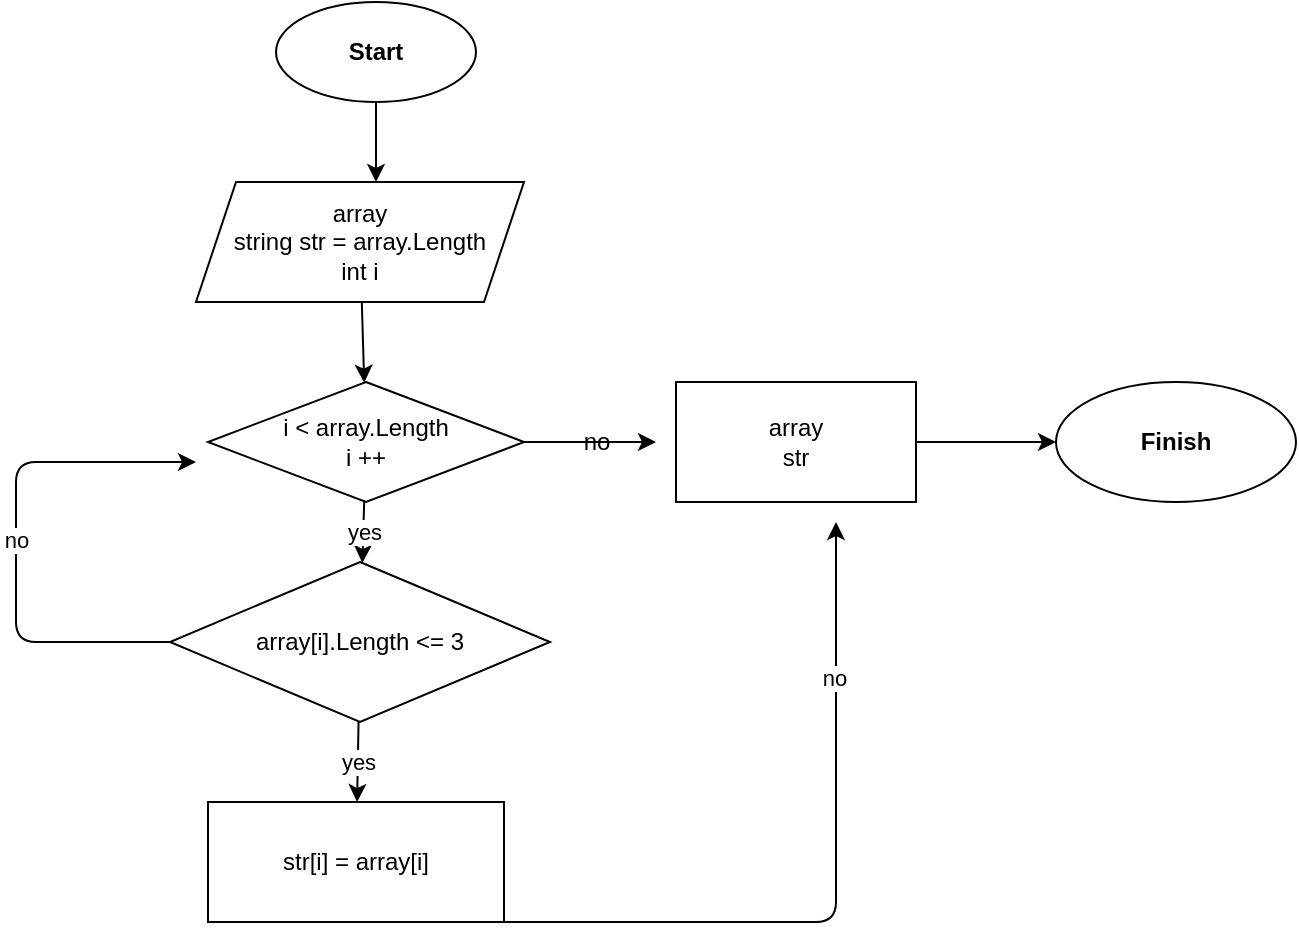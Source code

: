 <mxfile>
    <diagram id="jS3Ly7PHNbtuvWAUPqhp" name="Страница 1">
        <mxGraphModel dx="1128" dy="529" grid="1" gridSize="10" guides="1" tooltips="1" connect="1" arrows="1" fold="1" page="1" pageScale="1" pageWidth="827" pageHeight="1169" math="0" shadow="0">
            <root>
                <mxCell id="0"/>
                <mxCell id="1" parent="0"/>
                <mxCell id="4" style="edgeStyle=none;html=1;exitX=0.5;exitY=1;exitDx=0;exitDy=0;" edge="1" parent="1" source="2">
                    <mxGeometry relative="1" as="geometry">
                        <mxPoint x="350" y="120" as="targetPoint"/>
                    </mxGeometry>
                </mxCell>
                <mxCell id="2" value="&lt;b&gt;Start&lt;/b&gt;" style="ellipse;whiteSpace=wrap;html=1;" vertex="1" parent="1">
                    <mxGeometry x="300" y="30" width="100" height="50" as="geometry"/>
                </mxCell>
                <mxCell id="6" value="" style="edgeStyle=none;html=1;" edge="1" parent="1" source="3" target="5">
                    <mxGeometry relative="1" as="geometry"/>
                </mxCell>
                <mxCell id="3" value="array&lt;br&gt;string str = array.Length&lt;br&gt;int i" style="shape=parallelogram;perimeter=parallelogramPerimeter;whiteSpace=wrap;html=1;fixedSize=1;" vertex="1" parent="1">
                    <mxGeometry x="260" y="120" width="164" height="60" as="geometry"/>
                </mxCell>
                <mxCell id="8" value="yes" style="edgeStyle=none;html=1;" edge="1" parent="1" source="5" target="7">
                    <mxGeometry relative="1" as="geometry"/>
                </mxCell>
                <mxCell id="21" style="edgeStyle=none;html=1;exitX=1;exitY=0.5;exitDx=0;exitDy=0;" edge="1" parent="1" source="5">
                    <mxGeometry relative="1" as="geometry">
                        <mxPoint x="490" y="250" as="targetPoint"/>
                    </mxGeometry>
                </mxCell>
                <mxCell id="5" value="i &amp;lt; array.Length&lt;br&gt;i ++" style="rhombus;whiteSpace=wrap;html=1;" vertex="1" parent="1">
                    <mxGeometry x="266" y="220" width="158" height="60" as="geometry"/>
                </mxCell>
                <mxCell id="12" value="yes" style="edgeStyle=none;html=1;" edge="1" parent="1" source="7" target="11">
                    <mxGeometry relative="1" as="geometry"/>
                </mxCell>
                <mxCell id="17" value="no" style="edgeStyle=none;html=1;exitX=0;exitY=0.5;exitDx=0;exitDy=0;" edge="1" parent="1" source="7">
                    <mxGeometry relative="1" as="geometry">
                        <mxPoint x="260" y="260" as="targetPoint"/>
                        <Array as="points">
                            <mxPoint x="170" y="350"/>
                            <mxPoint x="170" y="260"/>
                        </Array>
                    </mxGeometry>
                </mxCell>
                <mxCell id="7" value="array[i].Length &amp;lt;= 3" style="rhombus;whiteSpace=wrap;html=1;" vertex="1" parent="1">
                    <mxGeometry x="247" y="310" width="190" height="80" as="geometry"/>
                </mxCell>
                <mxCell id="9" value="&lt;b&gt;Finish&lt;/b&gt;" style="ellipse;whiteSpace=wrap;html=1;" vertex="1" parent="1">
                    <mxGeometry x="690" y="220" width="120" height="60" as="geometry"/>
                </mxCell>
                <mxCell id="18" style="edgeStyle=none;html=1;exitX=0.5;exitY=1;exitDx=0;exitDy=0;" edge="1" parent="1" source="11">
                    <mxGeometry relative="1" as="geometry">
                        <mxPoint x="580" y="290" as="targetPoint"/>
                        <Array as="points">
                            <mxPoint x="470" y="490"/>
                            <mxPoint x="580" y="490"/>
                        </Array>
                    </mxGeometry>
                </mxCell>
                <mxCell id="23" value="no" style="edgeLabel;html=1;align=center;verticalAlign=middle;resizable=0;points=[];" vertex="1" connectable="0" parent="18">
                    <mxGeometry x="0.646" y="1" relative="1" as="geometry">
                        <mxPoint as="offset"/>
                    </mxGeometry>
                </mxCell>
                <mxCell id="11" value="str[i] = array[i]" style="whiteSpace=wrap;html=1;" vertex="1" parent="1">
                    <mxGeometry x="266" y="430" width="148" height="60" as="geometry"/>
                </mxCell>
                <mxCell id="24" style="edgeStyle=none;html=1;exitX=1;exitY=0.5;exitDx=0;exitDy=0;entryX=0;entryY=0.5;entryDx=0;entryDy=0;" edge="1" parent="1" source="20" target="9">
                    <mxGeometry relative="1" as="geometry"/>
                </mxCell>
                <mxCell id="20" value="array&lt;br&gt;str" style="rounded=0;whiteSpace=wrap;html=1;" vertex="1" parent="1">
                    <mxGeometry x="500" y="220" width="120" height="60" as="geometry"/>
                </mxCell>
                <mxCell id="22" value="no" style="text;html=1;align=center;verticalAlign=middle;resizable=0;points=[];autosize=1;strokeColor=none;fillColor=none;" vertex="1" parent="1">
                    <mxGeometry x="445" y="240" width="30" height="20" as="geometry"/>
                </mxCell>
            </root>
        </mxGraphModel>
    </diagram>
</mxfile>